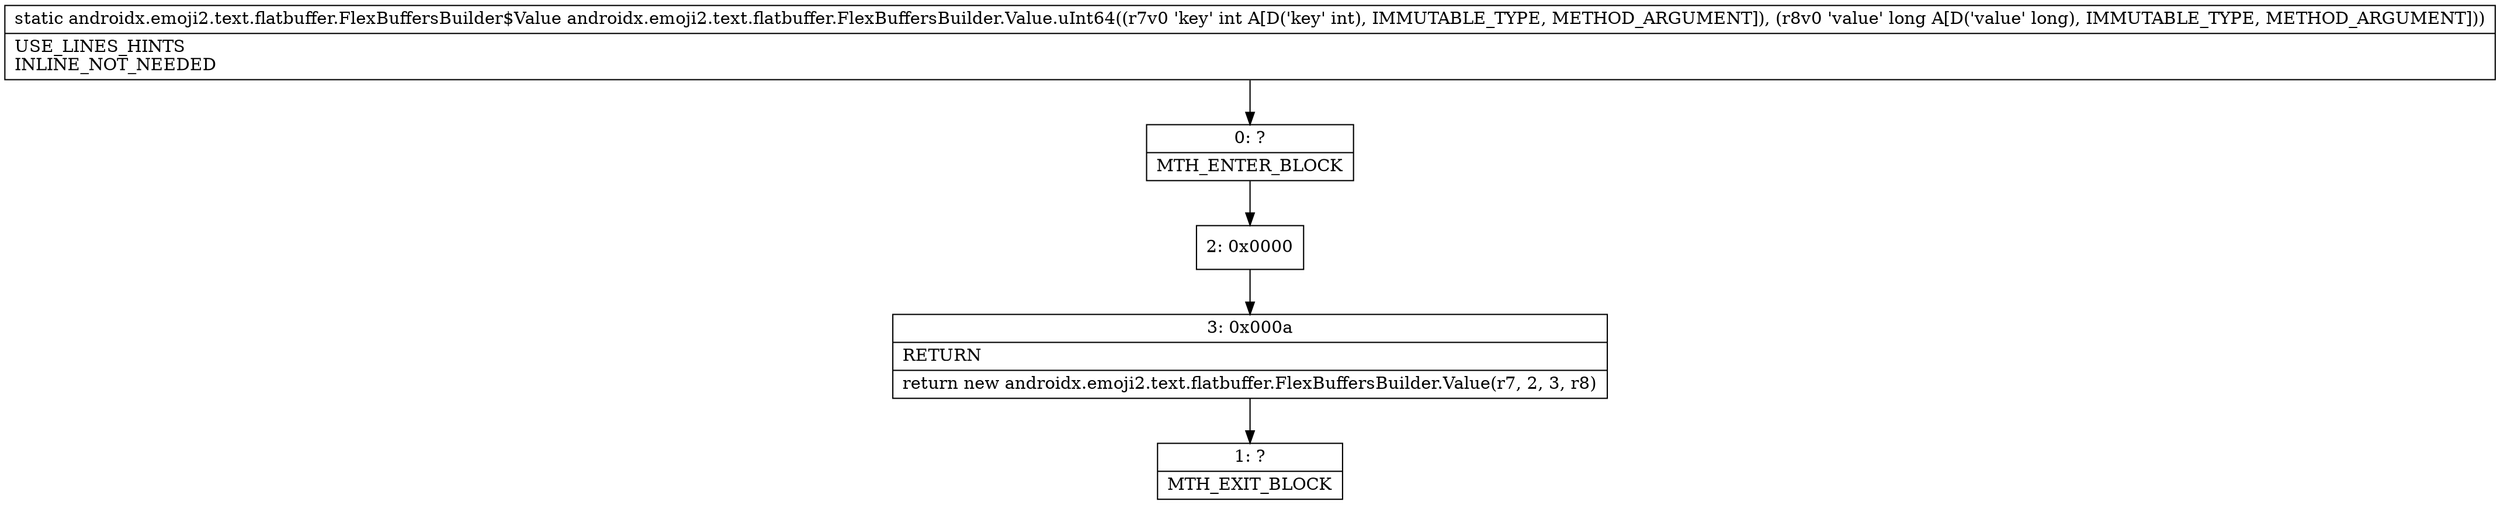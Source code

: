 digraph "CFG forandroidx.emoji2.text.flatbuffer.FlexBuffersBuilder.Value.uInt64(IJ)Landroidx\/emoji2\/text\/flatbuffer\/FlexBuffersBuilder$Value;" {
Node_0 [shape=record,label="{0\:\ ?|MTH_ENTER_BLOCK\l}"];
Node_2 [shape=record,label="{2\:\ 0x0000}"];
Node_3 [shape=record,label="{3\:\ 0x000a|RETURN\l|return new androidx.emoji2.text.flatbuffer.FlexBuffersBuilder.Value(r7, 2, 3, r8)\l}"];
Node_1 [shape=record,label="{1\:\ ?|MTH_EXIT_BLOCK\l}"];
MethodNode[shape=record,label="{static androidx.emoji2.text.flatbuffer.FlexBuffersBuilder$Value androidx.emoji2.text.flatbuffer.FlexBuffersBuilder.Value.uInt64((r7v0 'key' int A[D('key' int), IMMUTABLE_TYPE, METHOD_ARGUMENT]), (r8v0 'value' long A[D('value' long), IMMUTABLE_TYPE, METHOD_ARGUMENT]))  | USE_LINES_HINTS\lINLINE_NOT_NEEDED\l}"];
MethodNode -> Node_0;Node_0 -> Node_2;
Node_2 -> Node_3;
Node_3 -> Node_1;
}

